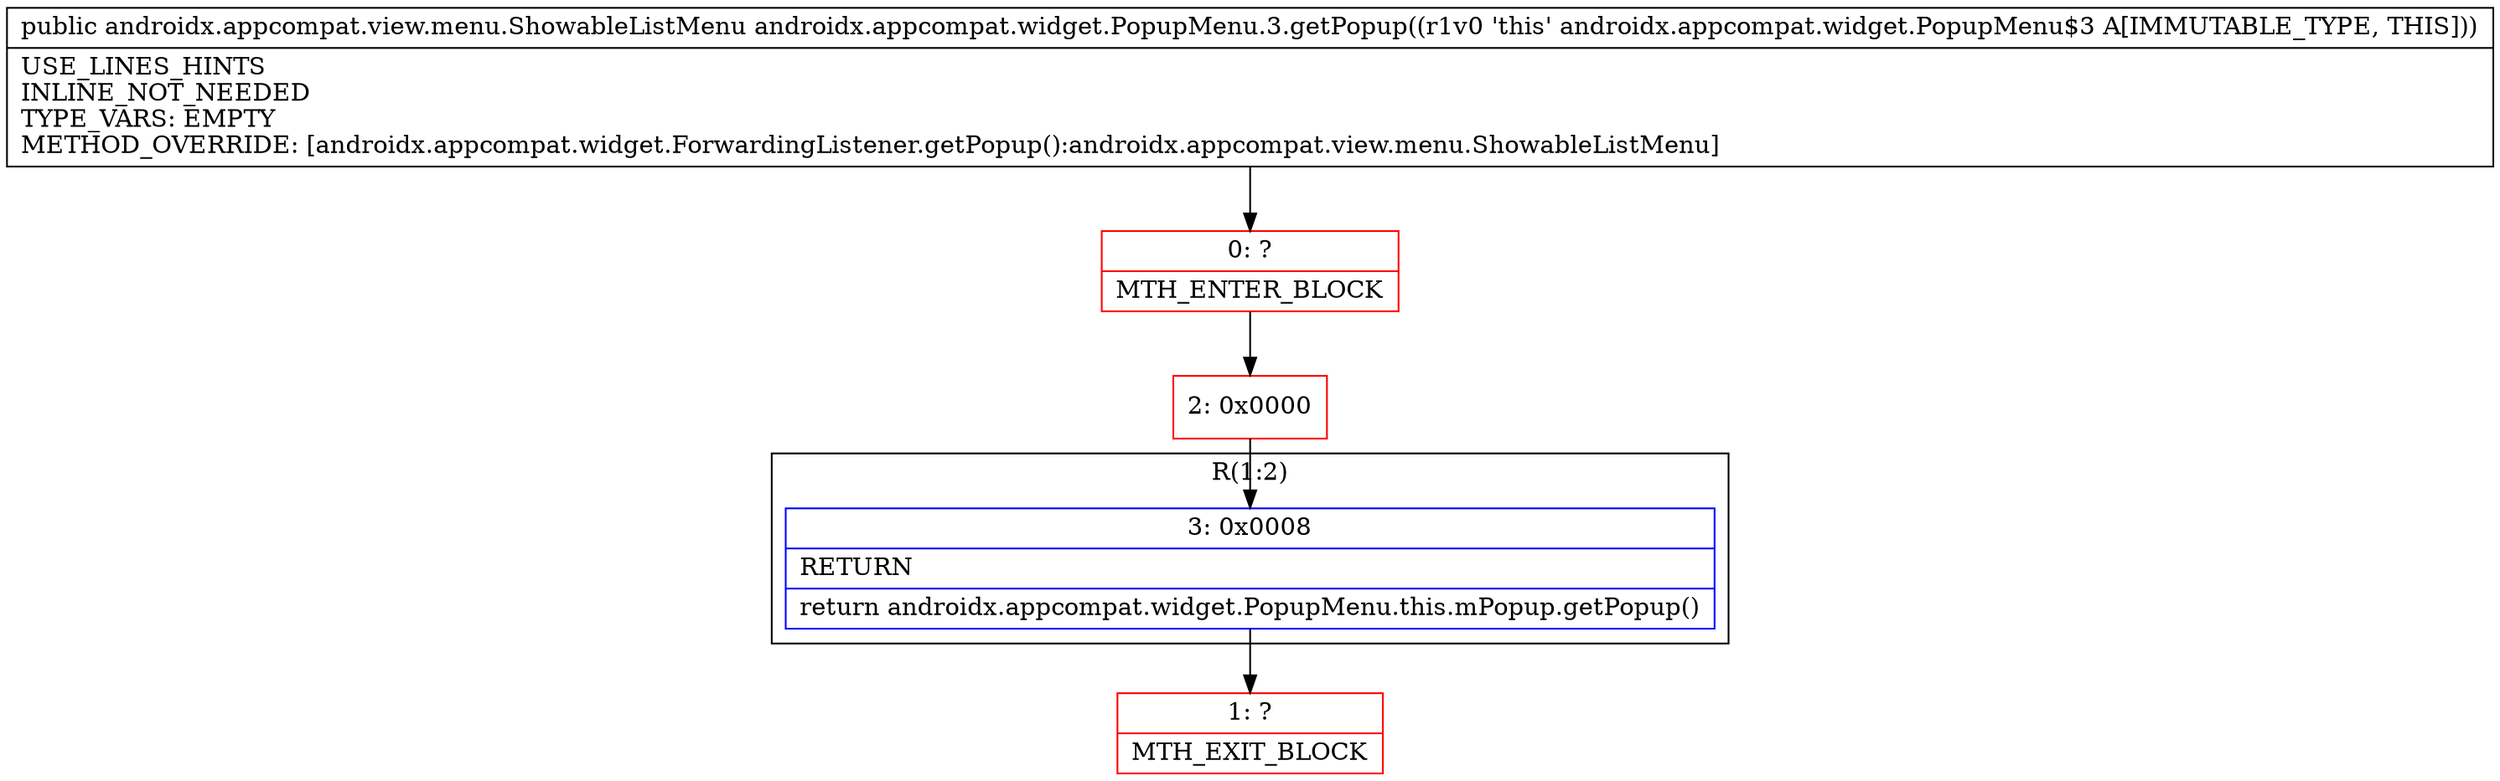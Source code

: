 digraph "CFG forandroidx.appcompat.widget.PopupMenu.3.getPopup()Landroidx\/appcompat\/view\/menu\/ShowableListMenu;" {
subgraph cluster_Region_947775770 {
label = "R(1:2)";
node [shape=record,color=blue];
Node_3 [shape=record,label="{3\:\ 0x0008|RETURN\l|return androidx.appcompat.widget.PopupMenu.this.mPopup.getPopup()\l}"];
}
Node_0 [shape=record,color=red,label="{0\:\ ?|MTH_ENTER_BLOCK\l}"];
Node_2 [shape=record,color=red,label="{2\:\ 0x0000}"];
Node_1 [shape=record,color=red,label="{1\:\ ?|MTH_EXIT_BLOCK\l}"];
MethodNode[shape=record,label="{public androidx.appcompat.view.menu.ShowableListMenu androidx.appcompat.widget.PopupMenu.3.getPopup((r1v0 'this' androidx.appcompat.widget.PopupMenu$3 A[IMMUTABLE_TYPE, THIS]))  | USE_LINES_HINTS\lINLINE_NOT_NEEDED\lTYPE_VARS: EMPTY\lMETHOD_OVERRIDE: [androidx.appcompat.widget.ForwardingListener.getPopup():androidx.appcompat.view.menu.ShowableListMenu]\l}"];
MethodNode -> Node_0;Node_3 -> Node_1;
Node_0 -> Node_2;
Node_2 -> Node_3;
}

